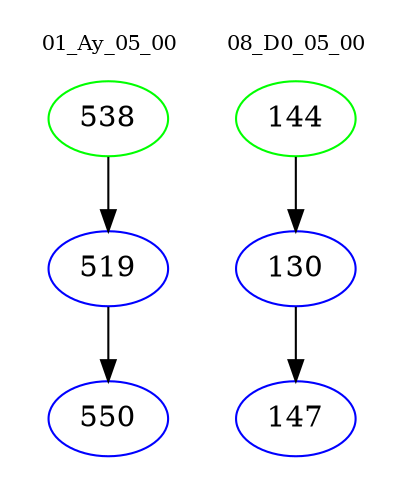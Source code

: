 digraph{
subgraph cluster_0 {
color = white
label = "01_Ay_05_00";
fontsize=10;
T0_538 [label="538", color="green"]
T0_538 -> T0_519 [color="black"]
T0_519 [label="519", color="blue"]
T0_519 -> T0_550 [color="black"]
T0_550 [label="550", color="blue"]
}
subgraph cluster_1 {
color = white
label = "08_D0_05_00";
fontsize=10;
T1_144 [label="144", color="green"]
T1_144 -> T1_130 [color="black"]
T1_130 [label="130", color="blue"]
T1_130 -> T1_147 [color="black"]
T1_147 [label="147", color="blue"]
}
}
